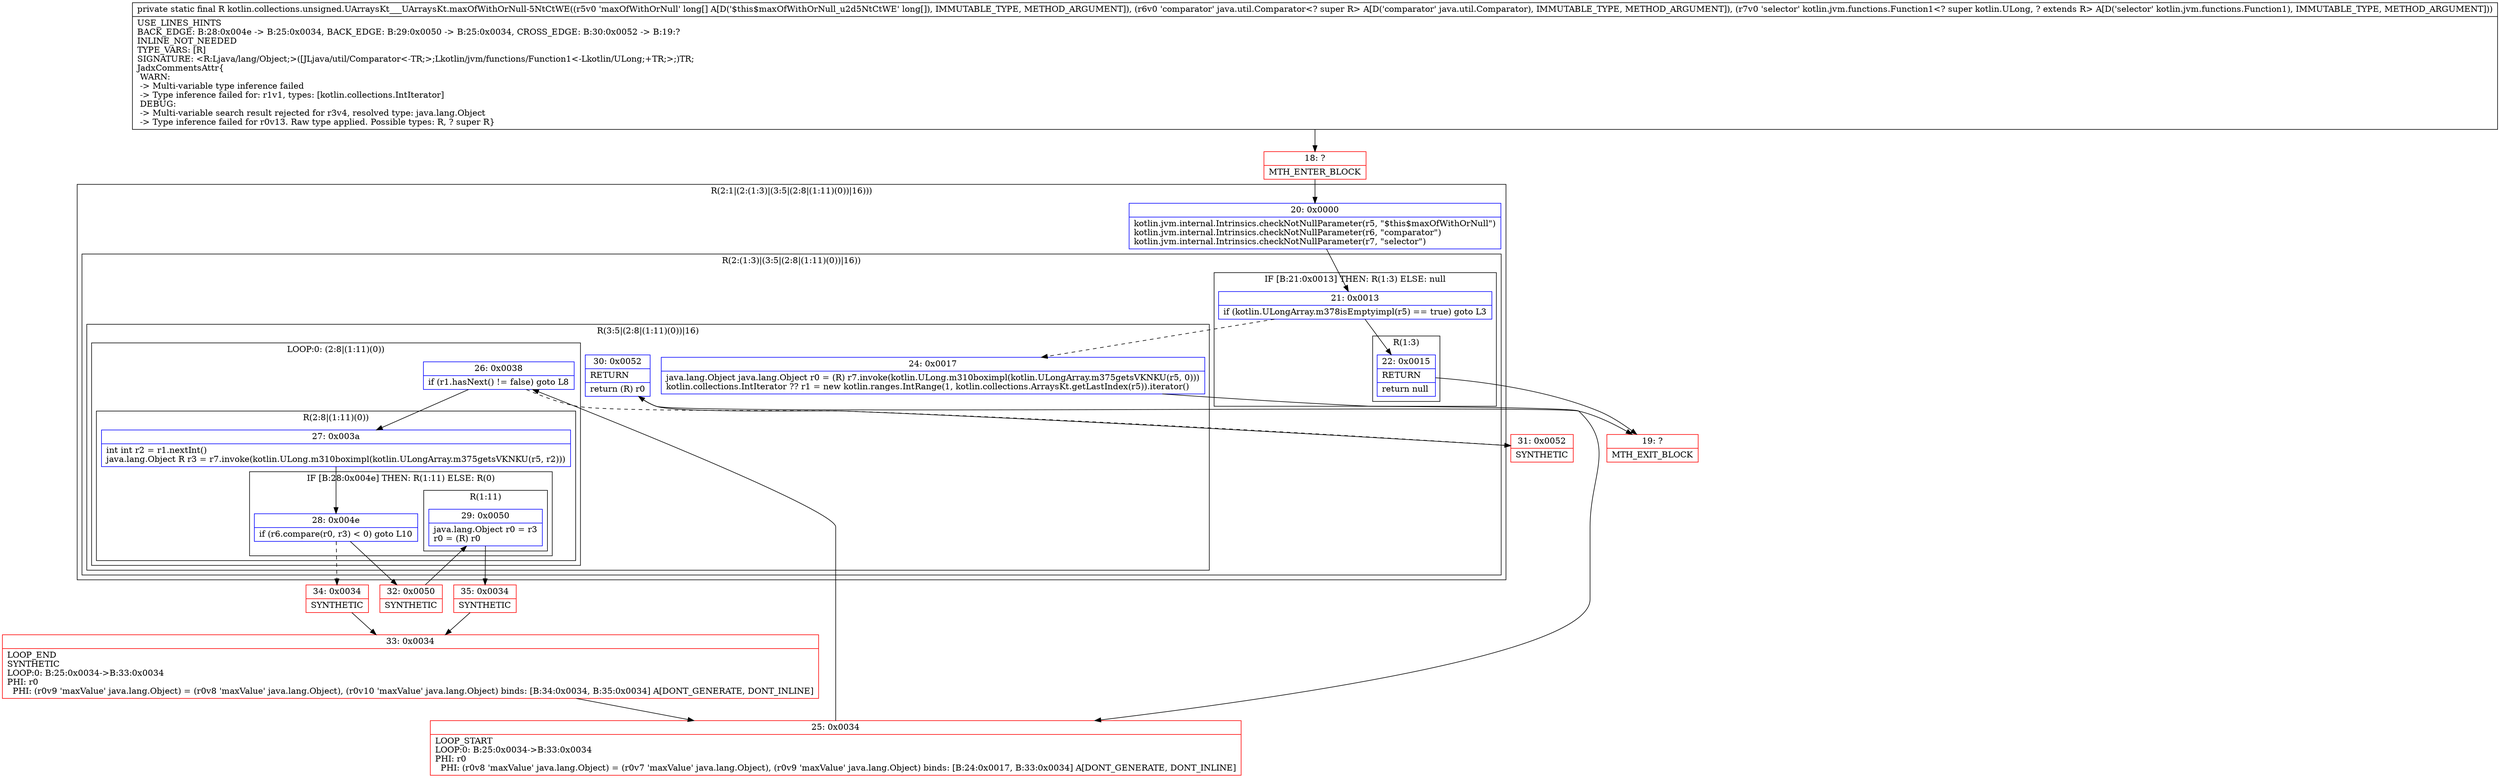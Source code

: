 digraph "CFG forkotlin.collections.unsigned.UArraysKt___UArraysKt.maxOfWithOrNull\-5NtCtWE([JLjava\/util\/Comparator;Lkotlin\/jvm\/functions\/Function1;)Ljava\/lang\/Object;" {
subgraph cluster_Region_698202371 {
label = "R(2:1|(2:(1:3)|(3:5|(2:8|(1:11)(0))|16)))";
node [shape=record,color=blue];
Node_20 [shape=record,label="{20\:\ 0x0000|kotlin.jvm.internal.Intrinsics.checkNotNullParameter(r5, \"$this$maxOfWithOrNull\")\lkotlin.jvm.internal.Intrinsics.checkNotNullParameter(r6, \"comparator\")\lkotlin.jvm.internal.Intrinsics.checkNotNullParameter(r7, \"selector\")\l}"];
subgraph cluster_Region_1114349531 {
label = "R(2:(1:3)|(3:5|(2:8|(1:11)(0))|16))";
node [shape=record,color=blue];
subgraph cluster_IfRegion_1294233637 {
label = "IF [B:21:0x0013] THEN: R(1:3) ELSE: null";
node [shape=record,color=blue];
Node_21 [shape=record,label="{21\:\ 0x0013|if (kotlin.ULongArray.m378isEmptyimpl(r5) == true) goto L3\l}"];
subgraph cluster_Region_556634694 {
label = "R(1:3)";
node [shape=record,color=blue];
Node_22 [shape=record,label="{22\:\ 0x0015|RETURN\l|return null\l}"];
}
}
subgraph cluster_Region_1812411742 {
label = "R(3:5|(2:8|(1:11)(0))|16)";
node [shape=record,color=blue];
Node_24 [shape=record,label="{24\:\ 0x0017|java.lang.Object java.lang.Object r0 = (R) r7.invoke(kotlin.ULong.m310boximpl(kotlin.ULongArray.m375getsVKNKU(r5, 0)))\lkotlin.collections.IntIterator ?? r1 = new kotlin.ranges.IntRange(1, kotlin.collections.ArraysKt.getLastIndex(r5)).iterator()\l}"];
subgraph cluster_LoopRegion_2016192759 {
label = "LOOP:0: (2:8|(1:11)(0))";
node [shape=record,color=blue];
Node_26 [shape=record,label="{26\:\ 0x0038|if (r1.hasNext() != false) goto L8\l}"];
subgraph cluster_Region_768921449 {
label = "R(2:8|(1:11)(0))";
node [shape=record,color=blue];
Node_27 [shape=record,label="{27\:\ 0x003a|int int r2 = r1.nextInt()\ljava.lang.Object R r3 = r7.invoke(kotlin.ULong.m310boximpl(kotlin.ULongArray.m375getsVKNKU(r5, r2)))\l}"];
subgraph cluster_IfRegion_161073622 {
label = "IF [B:28:0x004e] THEN: R(1:11) ELSE: R(0)";
node [shape=record,color=blue];
Node_28 [shape=record,label="{28\:\ 0x004e|if (r6.compare(r0, r3) \< 0) goto L10\l}"];
subgraph cluster_Region_189891532 {
label = "R(1:11)";
node [shape=record,color=blue];
Node_29 [shape=record,label="{29\:\ 0x0050|java.lang.Object r0 = r3\lr0 = (R) r0\l}"];
}
subgraph cluster_Region_1698456257 {
label = "R(0)";
node [shape=record,color=blue];
}
}
}
}
Node_30 [shape=record,label="{30\:\ 0x0052|RETURN\l|return (R) r0\l}"];
}
}
}
Node_18 [shape=record,color=red,label="{18\:\ ?|MTH_ENTER_BLOCK\l}"];
Node_19 [shape=record,color=red,label="{19\:\ ?|MTH_EXIT_BLOCK\l}"];
Node_25 [shape=record,color=red,label="{25\:\ 0x0034|LOOP_START\lLOOP:0: B:25:0x0034\-\>B:33:0x0034\lPHI: r0 \l  PHI: (r0v8 'maxValue' java.lang.Object) = (r0v7 'maxValue' java.lang.Object), (r0v9 'maxValue' java.lang.Object) binds: [B:24:0x0017, B:33:0x0034] A[DONT_GENERATE, DONT_INLINE]\l}"];
Node_32 [shape=record,color=red,label="{32\:\ 0x0050|SYNTHETIC\l}"];
Node_35 [shape=record,color=red,label="{35\:\ 0x0034|SYNTHETIC\l}"];
Node_33 [shape=record,color=red,label="{33\:\ 0x0034|LOOP_END\lSYNTHETIC\lLOOP:0: B:25:0x0034\-\>B:33:0x0034\lPHI: r0 \l  PHI: (r0v9 'maxValue' java.lang.Object) = (r0v8 'maxValue' java.lang.Object), (r0v10 'maxValue' java.lang.Object) binds: [B:34:0x0034, B:35:0x0034] A[DONT_GENERATE, DONT_INLINE]\l}"];
Node_34 [shape=record,color=red,label="{34\:\ 0x0034|SYNTHETIC\l}"];
Node_31 [shape=record,color=red,label="{31\:\ 0x0052|SYNTHETIC\l}"];
MethodNode[shape=record,label="{private static final R kotlin.collections.unsigned.UArraysKt___UArraysKt.maxOfWithOrNull\-5NtCtWE((r5v0 'maxOfWithOrNull' long[] A[D('$this$maxOfWithOrNull_u2d5NtCtWE' long[]), IMMUTABLE_TYPE, METHOD_ARGUMENT]), (r6v0 'comparator' java.util.Comparator\<? super R\> A[D('comparator' java.util.Comparator), IMMUTABLE_TYPE, METHOD_ARGUMENT]), (r7v0 'selector' kotlin.jvm.functions.Function1\<? super kotlin.ULong, ? extends R\> A[D('selector' kotlin.jvm.functions.Function1), IMMUTABLE_TYPE, METHOD_ARGUMENT]))  | USE_LINES_HINTS\lBACK_EDGE: B:28:0x004e \-\> B:25:0x0034, BACK_EDGE: B:29:0x0050 \-\> B:25:0x0034, CROSS_EDGE: B:30:0x0052 \-\> B:19:?\lINLINE_NOT_NEEDED\lTYPE_VARS: [R]\lSIGNATURE: \<R:Ljava\/lang\/Object;\>([JLjava\/util\/Comparator\<\-TR;\>;Lkotlin\/jvm\/functions\/Function1\<\-Lkotlin\/ULong;+TR;\>;)TR;\lJadxCommentsAttr\{\l WARN: \l \-\> Multi\-variable type inference failed\l \-\> Type inference failed for: r1v1, types: [kotlin.collections.IntIterator]\l DEBUG: \l \-\> Multi\-variable search result rejected for r3v4, resolved type: java.lang.Object\l \-\> Type inference failed for r0v13. Raw type applied. Possible types: R, ? super R\}\l}"];
MethodNode -> Node_18;Node_20 -> Node_21;
Node_21 -> Node_22;
Node_21 -> Node_24[style=dashed];
Node_22 -> Node_19;
Node_24 -> Node_25;
Node_26 -> Node_27;
Node_26 -> Node_31[style=dashed];
Node_27 -> Node_28;
Node_28 -> Node_32;
Node_28 -> Node_34[style=dashed];
Node_29 -> Node_35;
Node_30 -> Node_19;
Node_18 -> Node_20;
Node_25 -> Node_26;
Node_32 -> Node_29;
Node_35 -> Node_33;
Node_33 -> Node_25;
Node_34 -> Node_33;
Node_31 -> Node_30;
}

